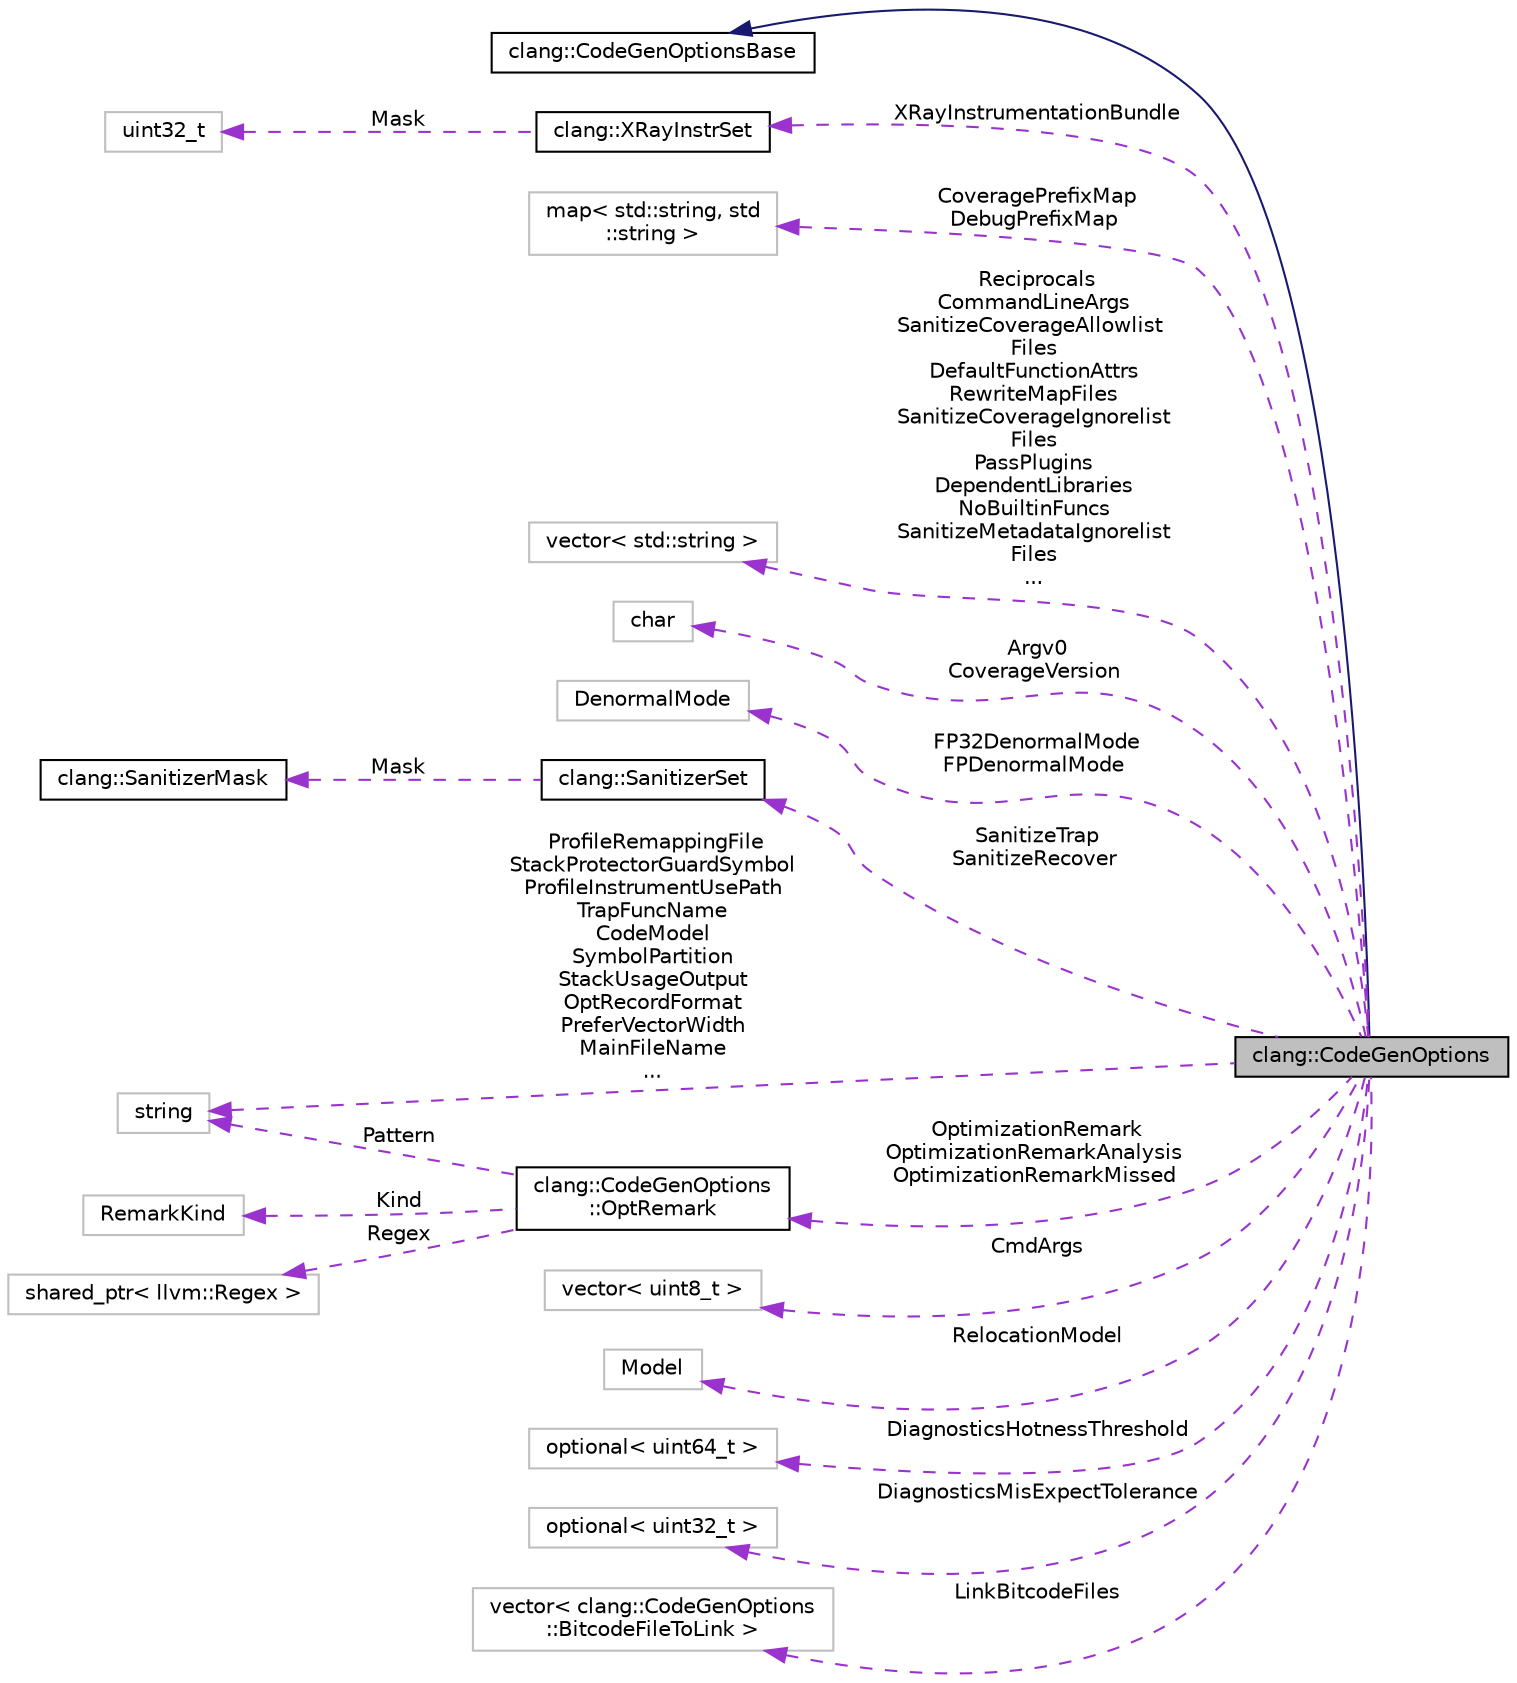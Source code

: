 digraph "clang::CodeGenOptions"
{
 // LATEX_PDF_SIZE
  bgcolor="transparent";
  edge [fontname="Helvetica",fontsize="10",labelfontname="Helvetica",labelfontsize="10"];
  node [fontname="Helvetica",fontsize="10",shape=record];
  rankdir="LR";
  Node1 [label="clang::CodeGenOptions",height=0.2,width=0.4,color="black", fillcolor="grey75", style="filled", fontcolor="black",tooltip="CodeGenOptions - Track various options which control how the code is optimized and passed to the back..."];
  Node2 -> Node1 [dir="back",color="midnightblue",fontsize="10",style="solid",fontname="Helvetica"];
  Node2 [label="clang::CodeGenOptionsBase",height=0.2,width=0.4,color="black",URL="$classclang_1_1CodeGenOptionsBase.html",tooltip="Bitfields of CodeGenOptions, split out from CodeGenOptions to ensure that this large collection of bi..."];
  Node3 -> Node1 [dir="back",color="darkorchid3",fontsize="10",style="dashed",label=" XRayInstrumentationBundle" ,fontname="Helvetica"];
  Node3 [label="clang::XRayInstrSet",height=0.2,width=0.4,color="black",URL="$structclang_1_1XRayInstrSet.html",tooltip=" "];
  Node4 -> Node3 [dir="back",color="darkorchid3",fontsize="10",style="dashed",label=" Mask" ,fontname="Helvetica"];
  Node4 [label="uint32_t",height=0.2,width=0.4,color="grey75",tooltip=" "];
  Node5 -> Node1 [dir="back",color="darkorchid3",fontsize="10",style="dashed",label=" CoveragePrefixMap\nDebugPrefixMap" ,fontname="Helvetica"];
  Node5 [label="map\< std::string, std\l::string \>",height=0.2,width=0.4,color="grey75",tooltip=" "];
  Node6 -> Node1 [dir="back",color="darkorchid3",fontsize="10",style="dashed",label=" Reciprocals\nCommandLineArgs\nSanitizeCoverageAllowlist\lFiles\nDefaultFunctionAttrs\nRewriteMapFiles\nSanitizeCoverageIgnorelist\lFiles\nPassPlugins\nDependentLibraries\nNoBuiltinFuncs\nSanitizeMetadataIgnorelist\lFiles\n..." ,fontname="Helvetica"];
  Node6 [label="vector\< std::string \>",height=0.2,width=0.4,color="grey75",tooltip=" "];
  Node7 -> Node1 [dir="back",color="darkorchid3",fontsize="10",style="dashed",label=" Argv0\nCoverageVersion" ,fontname="Helvetica"];
  Node7 [label="char",height=0.2,width=0.4,color="grey75",tooltip=" "];
  Node8 -> Node1 [dir="back",color="darkorchid3",fontsize="10",style="dashed",label=" FP32DenormalMode\nFPDenormalMode" ,fontname="Helvetica"];
  Node8 [label="DenormalMode",height=0.2,width=0.4,color="grey75",tooltip=" "];
  Node9 -> Node1 [dir="back",color="darkorchid3",fontsize="10",style="dashed",label=" SanitizeTrap\nSanitizeRecover" ,fontname="Helvetica"];
  Node9 [label="clang::SanitizerSet",height=0.2,width=0.4,color="black",URL="$structclang_1_1SanitizerSet.html",tooltip=" "];
  Node10 -> Node9 [dir="back",color="darkorchid3",fontsize="10",style="dashed",label=" Mask" ,fontname="Helvetica"];
  Node10 [label="clang::SanitizerMask",height=0.2,width=0.4,color="black",URL="$classclang_1_1SanitizerMask.html",tooltip=" "];
  Node11 -> Node1 [dir="back",color="darkorchid3",fontsize="10",style="dashed",label=" ProfileRemappingFile\nStackProtectorGuardSymbol\nProfileInstrumentUsePath\nTrapFuncName\nCodeModel\nSymbolPartition\nStackUsageOutput\nOptRecordFormat\nPreferVectorWidth\nMainFileName\n..." ,fontname="Helvetica"];
  Node11 [label="string",height=0.2,width=0.4,color="grey75",tooltip=" "];
  Node12 -> Node1 [dir="back",color="darkorchid3",fontsize="10",style="dashed",label=" CmdArgs" ,fontname="Helvetica"];
  Node12 [label="vector\< uint8_t \>",height=0.2,width=0.4,color="grey75",tooltip=" "];
  Node13 -> Node1 [dir="back",color="darkorchid3",fontsize="10",style="dashed",label=" OptimizationRemark\nOptimizationRemarkAnalysis\nOptimizationRemarkMissed" ,fontname="Helvetica"];
  Node13 [label="clang::CodeGenOptions\l::OptRemark",height=0.2,width=0.4,color="black",URL="$structclang_1_1CodeGenOptions_1_1OptRemark.html",tooltip="Optimization remark with an optional regular expression pattern."];
  Node14 -> Node13 [dir="back",color="darkorchid3",fontsize="10",style="dashed",label=" Kind" ,fontname="Helvetica"];
  Node14 [label="RemarkKind",height=0.2,width=0.4,color="grey75",tooltip=" "];
  Node15 -> Node13 [dir="back",color="darkorchid3",fontsize="10",style="dashed",label=" Regex" ,fontname="Helvetica"];
  Node15 [label="shared_ptr\< llvm::Regex \>",height=0.2,width=0.4,color="grey75",tooltip=" "];
  Node11 -> Node13 [dir="back",color="darkorchid3",fontsize="10",style="dashed",label=" Pattern" ,fontname="Helvetica"];
  Node16 -> Node1 [dir="back",color="darkorchid3",fontsize="10",style="dashed",label=" RelocationModel" ,fontname="Helvetica"];
  Node16 [label="Model",height=0.2,width=0.4,color="grey75",tooltip=" "];
  Node17 -> Node1 [dir="back",color="darkorchid3",fontsize="10",style="dashed",label=" DiagnosticsHotnessThreshold" ,fontname="Helvetica"];
  Node17 [label="optional\< uint64_t \>",height=0.2,width=0.4,color="grey75",tooltip=" "];
  Node18 -> Node1 [dir="back",color="darkorchid3",fontsize="10",style="dashed",label=" DiagnosticsMisExpectTolerance" ,fontname="Helvetica"];
  Node18 [label="optional\< uint32_t \>",height=0.2,width=0.4,color="grey75",tooltip=" "];
  Node19 -> Node1 [dir="back",color="darkorchid3",fontsize="10",style="dashed",label=" LinkBitcodeFiles" ,fontname="Helvetica"];
  Node19 [label="vector\< clang::CodeGenOptions\l::BitcodeFileToLink \>",height=0.2,width=0.4,color="grey75",tooltip=" "];
}
